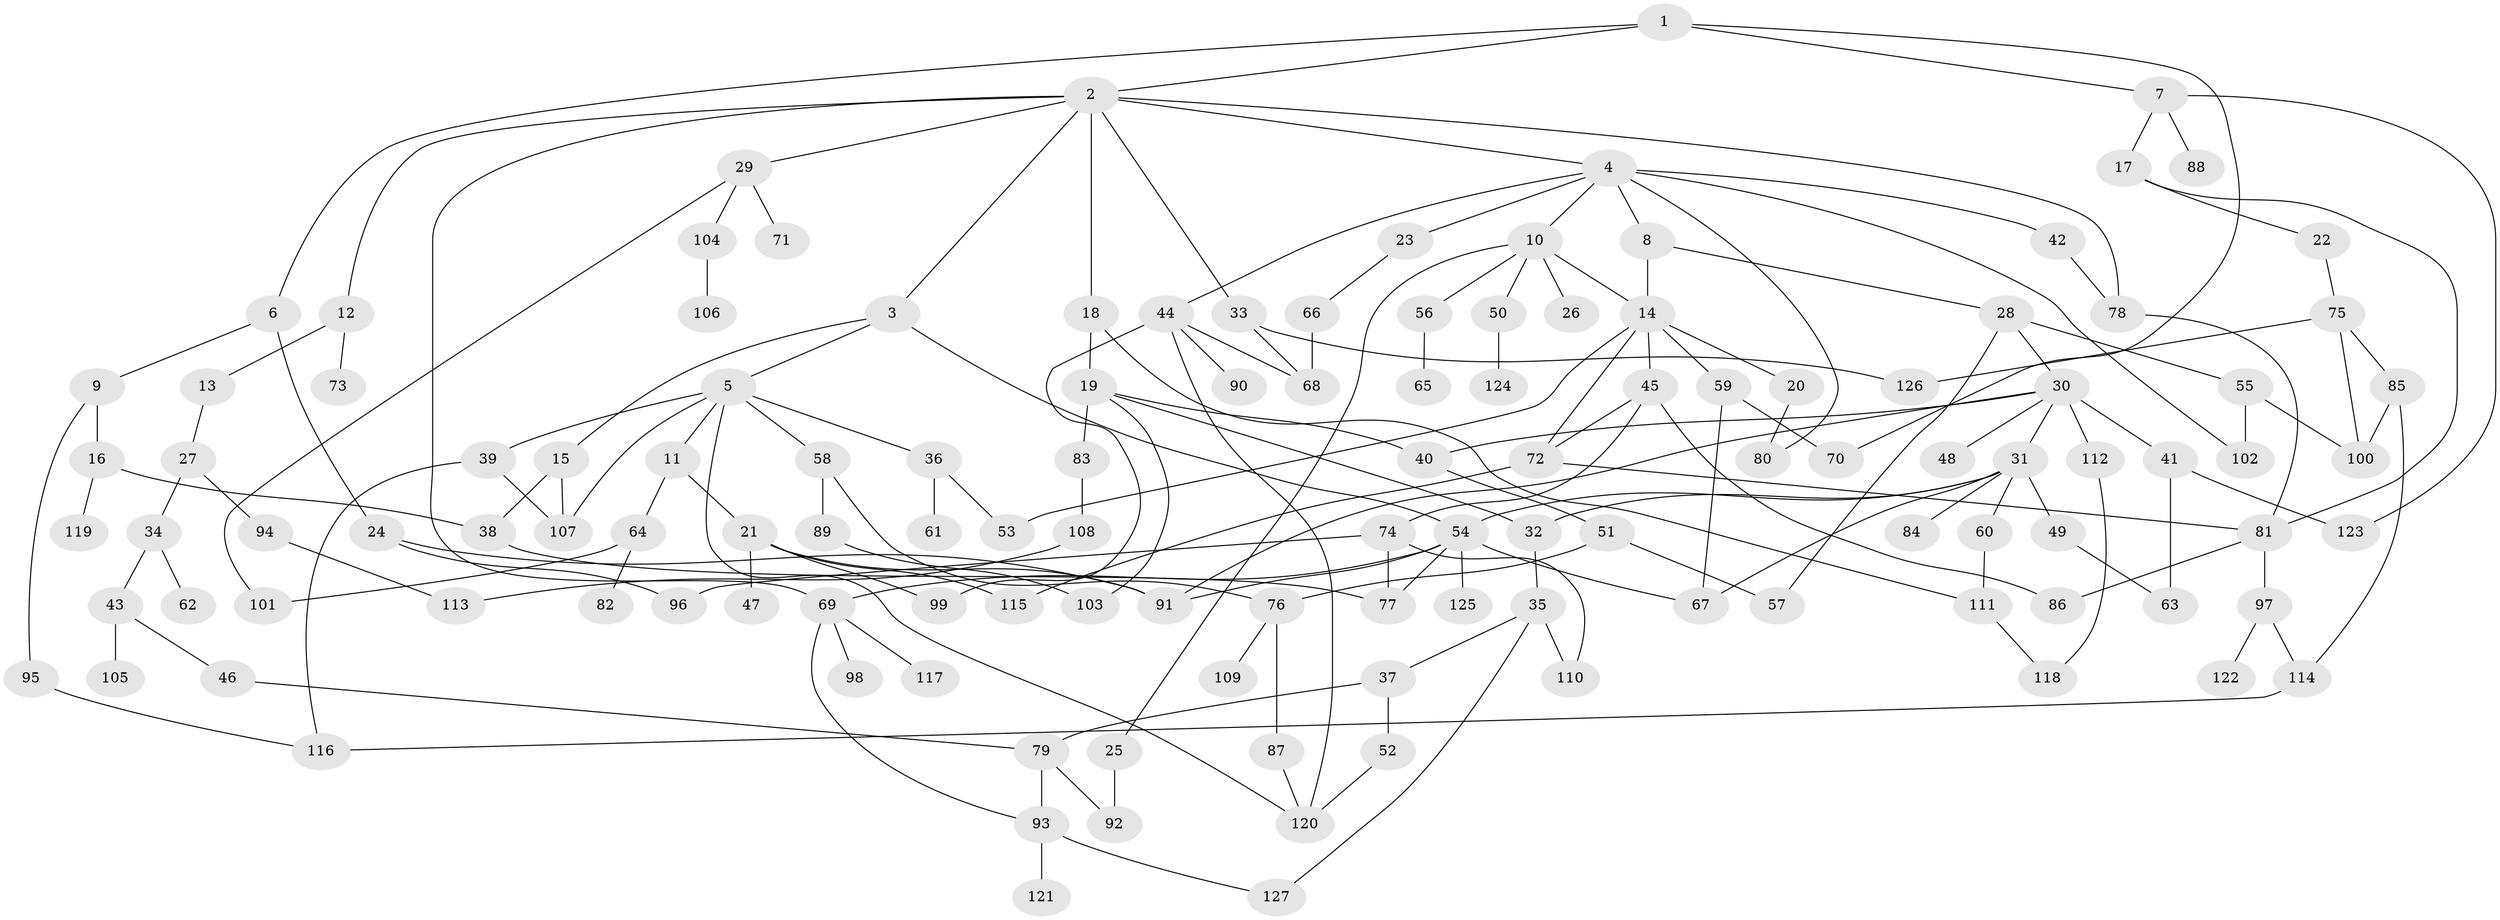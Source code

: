 // coarse degree distribution, {4: 0.20224719101123595, 10: 0.011235955056179775, 8: 0.02247191011235955, 7: 0.02247191011235955, 3: 0.19101123595505617, 6: 0.033707865168539325, 5: 0.0449438202247191, 2: 0.2808988764044944, 1: 0.1797752808988764, 9: 0.011235955056179775}
// Generated by graph-tools (version 1.1) at 2025/41/03/06/25 10:41:26]
// undirected, 127 vertices, 178 edges
graph export_dot {
graph [start="1"]
  node [color=gray90,style=filled];
  1;
  2;
  3;
  4;
  5;
  6;
  7;
  8;
  9;
  10;
  11;
  12;
  13;
  14;
  15;
  16;
  17;
  18;
  19;
  20;
  21;
  22;
  23;
  24;
  25;
  26;
  27;
  28;
  29;
  30;
  31;
  32;
  33;
  34;
  35;
  36;
  37;
  38;
  39;
  40;
  41;
  42;
  43;
  44;
  45;
  46;
  47;
  48;
  49;
  50;
  51;
  52;
  53;
  54;
  55;
  56;
  57;
  58;
  59;
  60;
  61;
  62;
  63;
  64;
  65;
  66;
  67;
  68;
  69;
  70;
  71;
  72;
  73;
  74;
  75;
  76;
  77;
  78;
  79;
  80;
  81;
  82;
  83;
  84;
  85;
  86;
  87;
  88;
  89;
  90;
  91;
  92;
  93;
  94;
  95;
  96;
  97;
  98;
  99;
  100;
  101;
  102;
  103;
  104;
  105;
  106;
  107;
  108;
  109;
  110;
  111;
  112;
  113;
  114;
  115;
  116;
  117;
  118;
  119;
  120;
  121;
  122;
  123;
  124;
  125;
  126;
  127;
  1 -- 2;
  1 -- 6;
  1 -- 7;
  1 -- 70;
  2 -- 3;
  2 -- 4;
  2 -- 12;
  2 -- 18;
  2 -- 29;
  2 -- 33;
  2 -- 78;
  2 -- 69;
  3 -- 5;
  3 -- 15;
  3 -- 54;
  4 -- 8;
  4 -- 10;
  4 -- 23;
  4 -- 42;
  4 -- 44;
  4 -- 80;
  4 -- 102;
  5 -- 11;
  5 -- 36;
  5 -- 39;
  5 -- 58;
  5 -- 120;
  5 -- 107;
  6 -- 9;
  6 -- 24;
  7 -- 17;
  7 -- 88;
  7 -- 123;
  8 -- 28;
  8 -- 14;
  9 -- 16;
  9 -- 95;
  10 -- 14;
  10 -- 25;
  10 -- 26;
  10 -- 50;
  10 -- 56;
  11 -- 21;
  11 -- 64;
  12 -- 13;
  12 -- 73;
  13 -- 27;
  14 -- 20;
  14 -- 45;
  14 -- 53;
  14 -- 59;
  14 -- 72;
  15 -- 38;
  15 -- 107;
  16 -- 119;
  16 -- 38;
  17 -- 22;
  17 -- 81;
  18 -- 19;
  18 -- 111;
  19 -- 32;
  19 -- 83;
  19 -- 103;
  19 -- 40;
  20 -- 80;
  21 -- 47;
  21 -- 99;
  21 -- 91;
  21 -- 115;
  22 -- 75;
  23 -- 66;
  24 -- 96;
  24 -- 91;
  25 -- 92;
  27 -- 34;
  27 -- 94;
  28 -- 30;
  28 -- 55;
  28 -- 57;
  29 -- 71;
  29 -- 104;
  29 -- 101;
  30 -- 31;
  30 -- 40;
  30 -- 41;
  30 -- 48;
  30 -- 91;
  30 -- 112;
  31 -- 49;
  31 -- 54;
  31 -- 60;
  31 -- 84;
  31 -- 32;
  31 -- 67;
  32 -- 35;
  33 -- 68;
  33 -- 126;
  34 -- 43;
  34 -- 62;
  35 -- 37;
  35 -- 127;
  35 -- 110;
  36 -- 61;
  36 -- 53;
  37 -- 52;
  37 -- 79;
  38 -- 77;
  39 -- 107;
  39 -- 116;
  40 -- 51;
  41 -- 63;
  41 -- 123;
  42 -- 78;
  43 -- 46;
  43 -- 105;
  44 -- 90;
  44 -- 99;
  44 -- 120;
  44 -- 68;
  45 -- 74;
  45 -- 86;
  45 -- 72;
  46 -- 79;
  49 -- 63;
  50 -- 124;
  51 -- 76;
  51 -- 57;
  52 -- 120;
  54 -- 67;
  54 -- 69;
  54 -- 125;
  54 -- 91;
  54 -- 77;
  55 -- 102;
  55 -- 100;
  56 -- 65;
  58 -- 89;
  58 -- 76;
  59 -- 70;
  59 -- 67;
  60 -- 111;
  64 -- 82;
  64 -- 101;
  66 -- 68;
  69 -- 93;
  69 -- 98;
  69 -- 117;
  72 -- 81;
  72 -- 115;
  74 -- 77;
  74 -- 110;
  74 -- 96;
  75 -- 85;
  75 -- 100;
  75 -- 126;
  76 -- 87;
  76 -- 109;
  78 -- 81;
  79 -- 92;
  79 -- 93;
  81 -- 97;
  81 -- 86;
  83 -- 108;
  85 -- 100;
  85 -- 114;
  87 -- 120;
  89 -- 103;
  93 -- 121;
  93 -- 127;
  94 -- 113;
  95 -- 116;
  97 -- 114;
  97 -- 122;
  104 -- 106;
  108 -- 113;
  111 -- 118;
  112 -- 118;
  114 -- 116;
}
